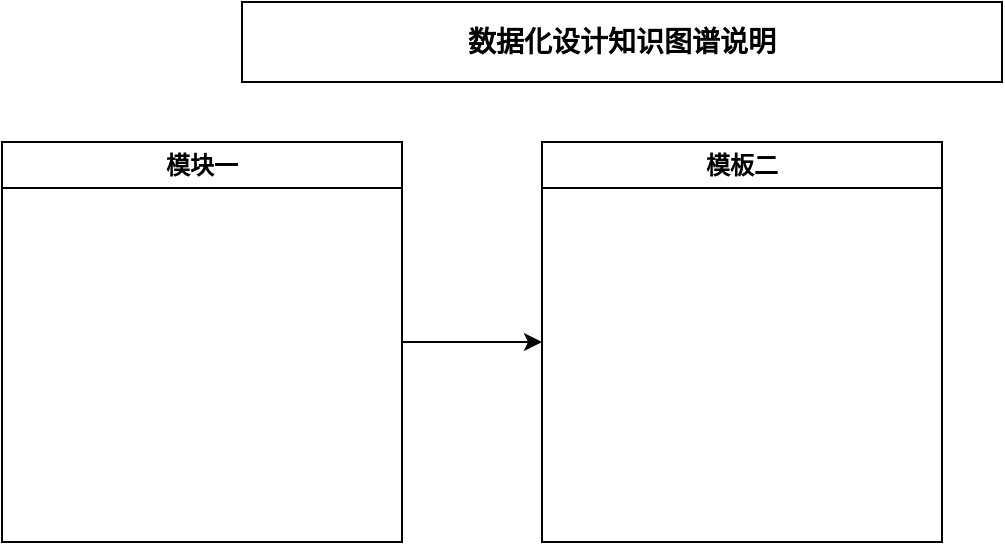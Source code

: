 <mxfile version="21.1.5" type="github">
  <diagram name="第 1 页" id="4VnsB-h5FS7KFphWyUsb">
    <mxGraphModel dx="794" dy="438" grid="1" gridSize="10" guides="1" tooltips="1" connect="1" arrows="1" fold="1" page="1" pageScale="1" pageWidth="827" pageHeight="1169" math="0" shadow="0">
      <root>
        <mxCell id="0" />
        <mxCell id="1" parent="0" />
        <mxCell id="7Idr4TpMZ5nV0Hel81U6-1" value="&lt;font style=&quot;vertical-align: inherit; font-size: 14px;&quot;&gt;&lt;font style=&quot;vertical-align: inherit; font-size: 14px;&quot;&gt;&lt;font style=&quot;vertical-align: inherit; font-size: 14px;&quot;&gt;&lt;font style=&quot;vertical-align: inherit; font-size: 14px;&quot;&gt;&lt;font style=&quot;vertical-align: inherit; font-size: 14px;&quot;&gt;&lt;font style=&quot;vertical-align: inherit; font-size: 14px;&quot;&gt;数据化设计知识图谱说明&lt;/font&gt;&lt;/font&gt;&lt;/font&gt;&lt;/font&gt;&lt;/font&gt;&lt;/font&gt;" style="rounded=0;whiteSpace=wrap;html=1;fontSize=14;fontStyle=1" vertex="1" parent="1">
          <mxGeometry x="240" y="60" width="380" height="40" as="geometry" />
        </mxCell>
        <mxCell id="7Idr4TpMZ5nV0Hel81U6-6" value="" style="edgeStyle=orthogonalEdgeStyle;rounded=0;orthogonalLoop=1;jettySize=auto;html=1;" edge="1" parent="1" source="7Idr4TpMZ5nV0Hel81U6-3">
          <mxGeometry relative="1" as="geometry">
            <mxPoint x="390" y="230" as="targetPoint" />
          </mxGeometry>
        </mxCell>
        <mxCell id="7Idr4TpMZ5nV0Hel81U6-3" value="&lt;font style=&quot;vertical-align: inherit;&quot;&gt;&lt;font style=&quot;vertical-align: inherit;&quot;&gt;模块一&lt;/font&gt;&lt;/font&gt;" style="swimlane;whiteSpace=wrap;html=1;" vertex="1" parent="1">
          <mxGeometry x="120" y="130" width="200" height="200" as="geometry" />
        </mxCell>
        <mxCell id="7Idr4TpMZ5nV0Hel81U6-4" value="&lt;font style=&quot;vertical-align: inherit;&quot;&gt;&lt;font style=&quot;vertical-align: inherit;&quot;&gt;&lt;font style=&quot;vertical-align: inherit;&quot;&gt;&lt;font style=&quot;vertical-align: inherit;&quot;&gt;模板二&lt;/font&gt;&lt;/font&gt;&lt;/font&gt;&lt;/font&gt;" style="swimlane;whiteSpace=wrap;html=1;" vertex="1" parent="1">
          <mxGeometry x="390" y="130" width="200" height="200" as="geometry" />
        </mxCell>
      </root>
    </mxGraphModel>
  </diagram>
</mxfile>
